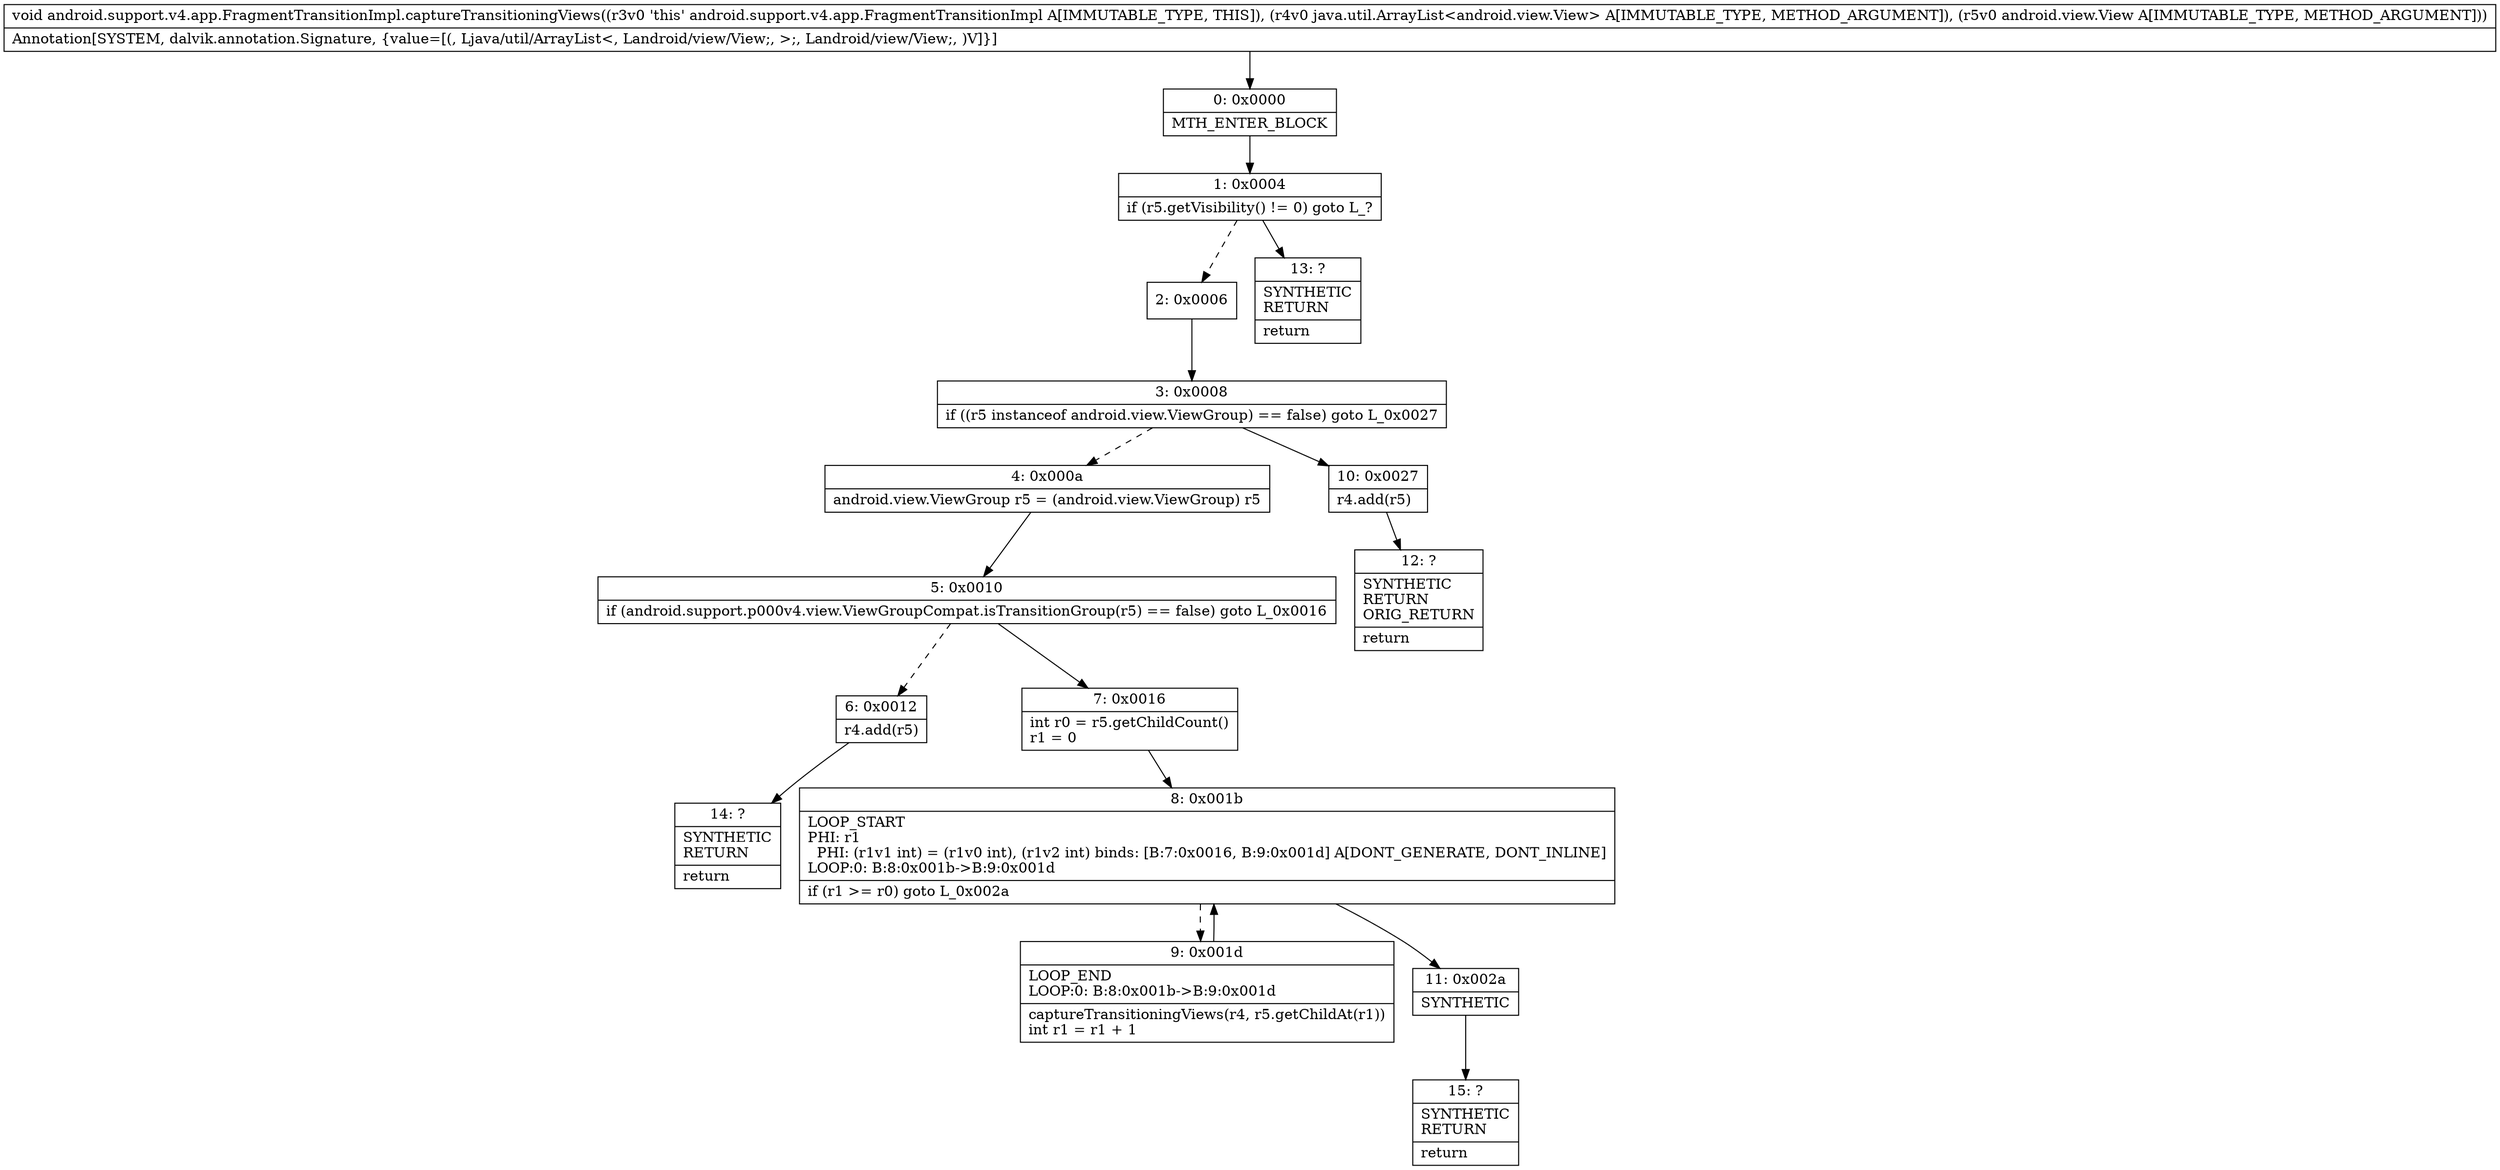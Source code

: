 digraph "CFG forandroid.support.v4.app.FragmentTransitionImpl.captureTransitioningViews(Ljava\/util\/ArrayList;Landroid\/view\/View;)V" {
Node_0 [shape=record,label="{0\:\ 0x0000|MTH_ENTER_BLOCK\l}"];
Node_1 [shape=record,label="{1\:\ 0x0004|if (r5.getVisibility() != 0) goto L_?\l}"];
Node_2 [shape=record,label="{2\:\ 0x0006}"];
Node_3 [shape=record,label="{3\:\ 0x0008|if ((r5 instanceof android.view.ViewGroup) == false) goto L_0x0027\l}"];
Node_4 [shape=record,label="{4\:\ 0x000a|android.view.ViewGroup r5 = (android.view.ViewGroup) r5\l}"];
Node_5 [shape=record,label="{5\:\ 0x0010|if (android.support.p000v4.view.ViewGroupCompat.isTransitionGroup(r5) == false) goto L_0x0016\l}"];
Node_6 [shape=record,label="{6\:\ 0x0012|r4.add(r5)\l}"];
Node_7 [shape=record,label="{7\:\ 0x0016|int r0 = r5.getChildCount()\lr1 = 0\l}"];
Node_8 [shape=record,label="{8\:\ 0x001b|LOOP_START\lPHI: r1 \l  PHI: (r1v1 int) = (r1v0 int), (r1v2 int) binds: [B:7:0x0016, B:9:0x001d] A[DONT_GENERATE, DONT_INLINE]\lLOOP:0: B:8:0x001b\-\>B:9:0x001d\l|if (r1 \>= r0) goto L_0x002a\l}"];
Node_9 [shape=record,label="{9\:\ 0x001d|LOOP_END\lLOOP:0: B:8:0x001b\-\>B:9:0x001d\l|captureTransitioningViews(r4, r5.getChildAt(r1))\lint r1 = r1 + 1\l}"];
Node_10 [shape=record,label="{10\:\ 0x0027|r4.add(r5)\l}"];
Node_11 [shape=record,label="{11\:\ 0x002a|SYNTHETIC\l}"];
Node_12 [shape=record,label="{12\:\ ?|SYNTHETIC\lRETURN\lORIG_RETURN\l|return\l}"];
Node_13 [shape=record,label="{13\:\ ?|SYNTHETIC\lRETURN\l|return\l}"];
Node_14 [shape=record,label="{14\:\ ?|SYNTHETIC\lRETURN\l|return\l}"];
Node_15 [shape=record,label="{15\:\ ?|SYNTHETIC\lRETURN\l|return\l}"];
MethodNode[shape=record,label="{void android.support.v4.app.FragmentTransitionImpl.captureTransitioningViews((r3v0 'this' android.support.v4.app.FragmentTransitionImpl A[IMMUTABLE_TYPE, THIS]), (r4v0 java.util.ArrayList\<android.view.View\> A[IMMUTABLE_TYPE, METHOD_ARGUMENT]), (r5v0 android.view.View A[IMMUTABLE_TYPE, METHOD_ARGUMENT]))  | Annotation[SYSTEM, dalvik.annotation.Signature, \{value=[(, Ljava\/util\/ArrayList\<, Landroid\/view\/View;, \>;, Landroid\/view\/View;, )V]\}]\l}"];
MethodNode -> Node_0;
Node_0 -> Node_1;
Node_1 -> Node_2[style=dashed];
Node_1 -> Node_13;
Node_2 -> Node_3;
Node_3 -> Node_4[style=dashed];
Node_3 -> Node_10;
Node_4 -> Node_5;
Node_5 -> Node_6[style=dashed];
Node_5 -> Node_7;
Node_6 -> Node_14;
Node_7 -> Node_8;
Node_8 -> Node_9[style=dashed];
Node_8 -> Node_11;
Node_9 -> Node_8;
Node_10 -> Node_12;
Node_11 -> Node_15;
}

